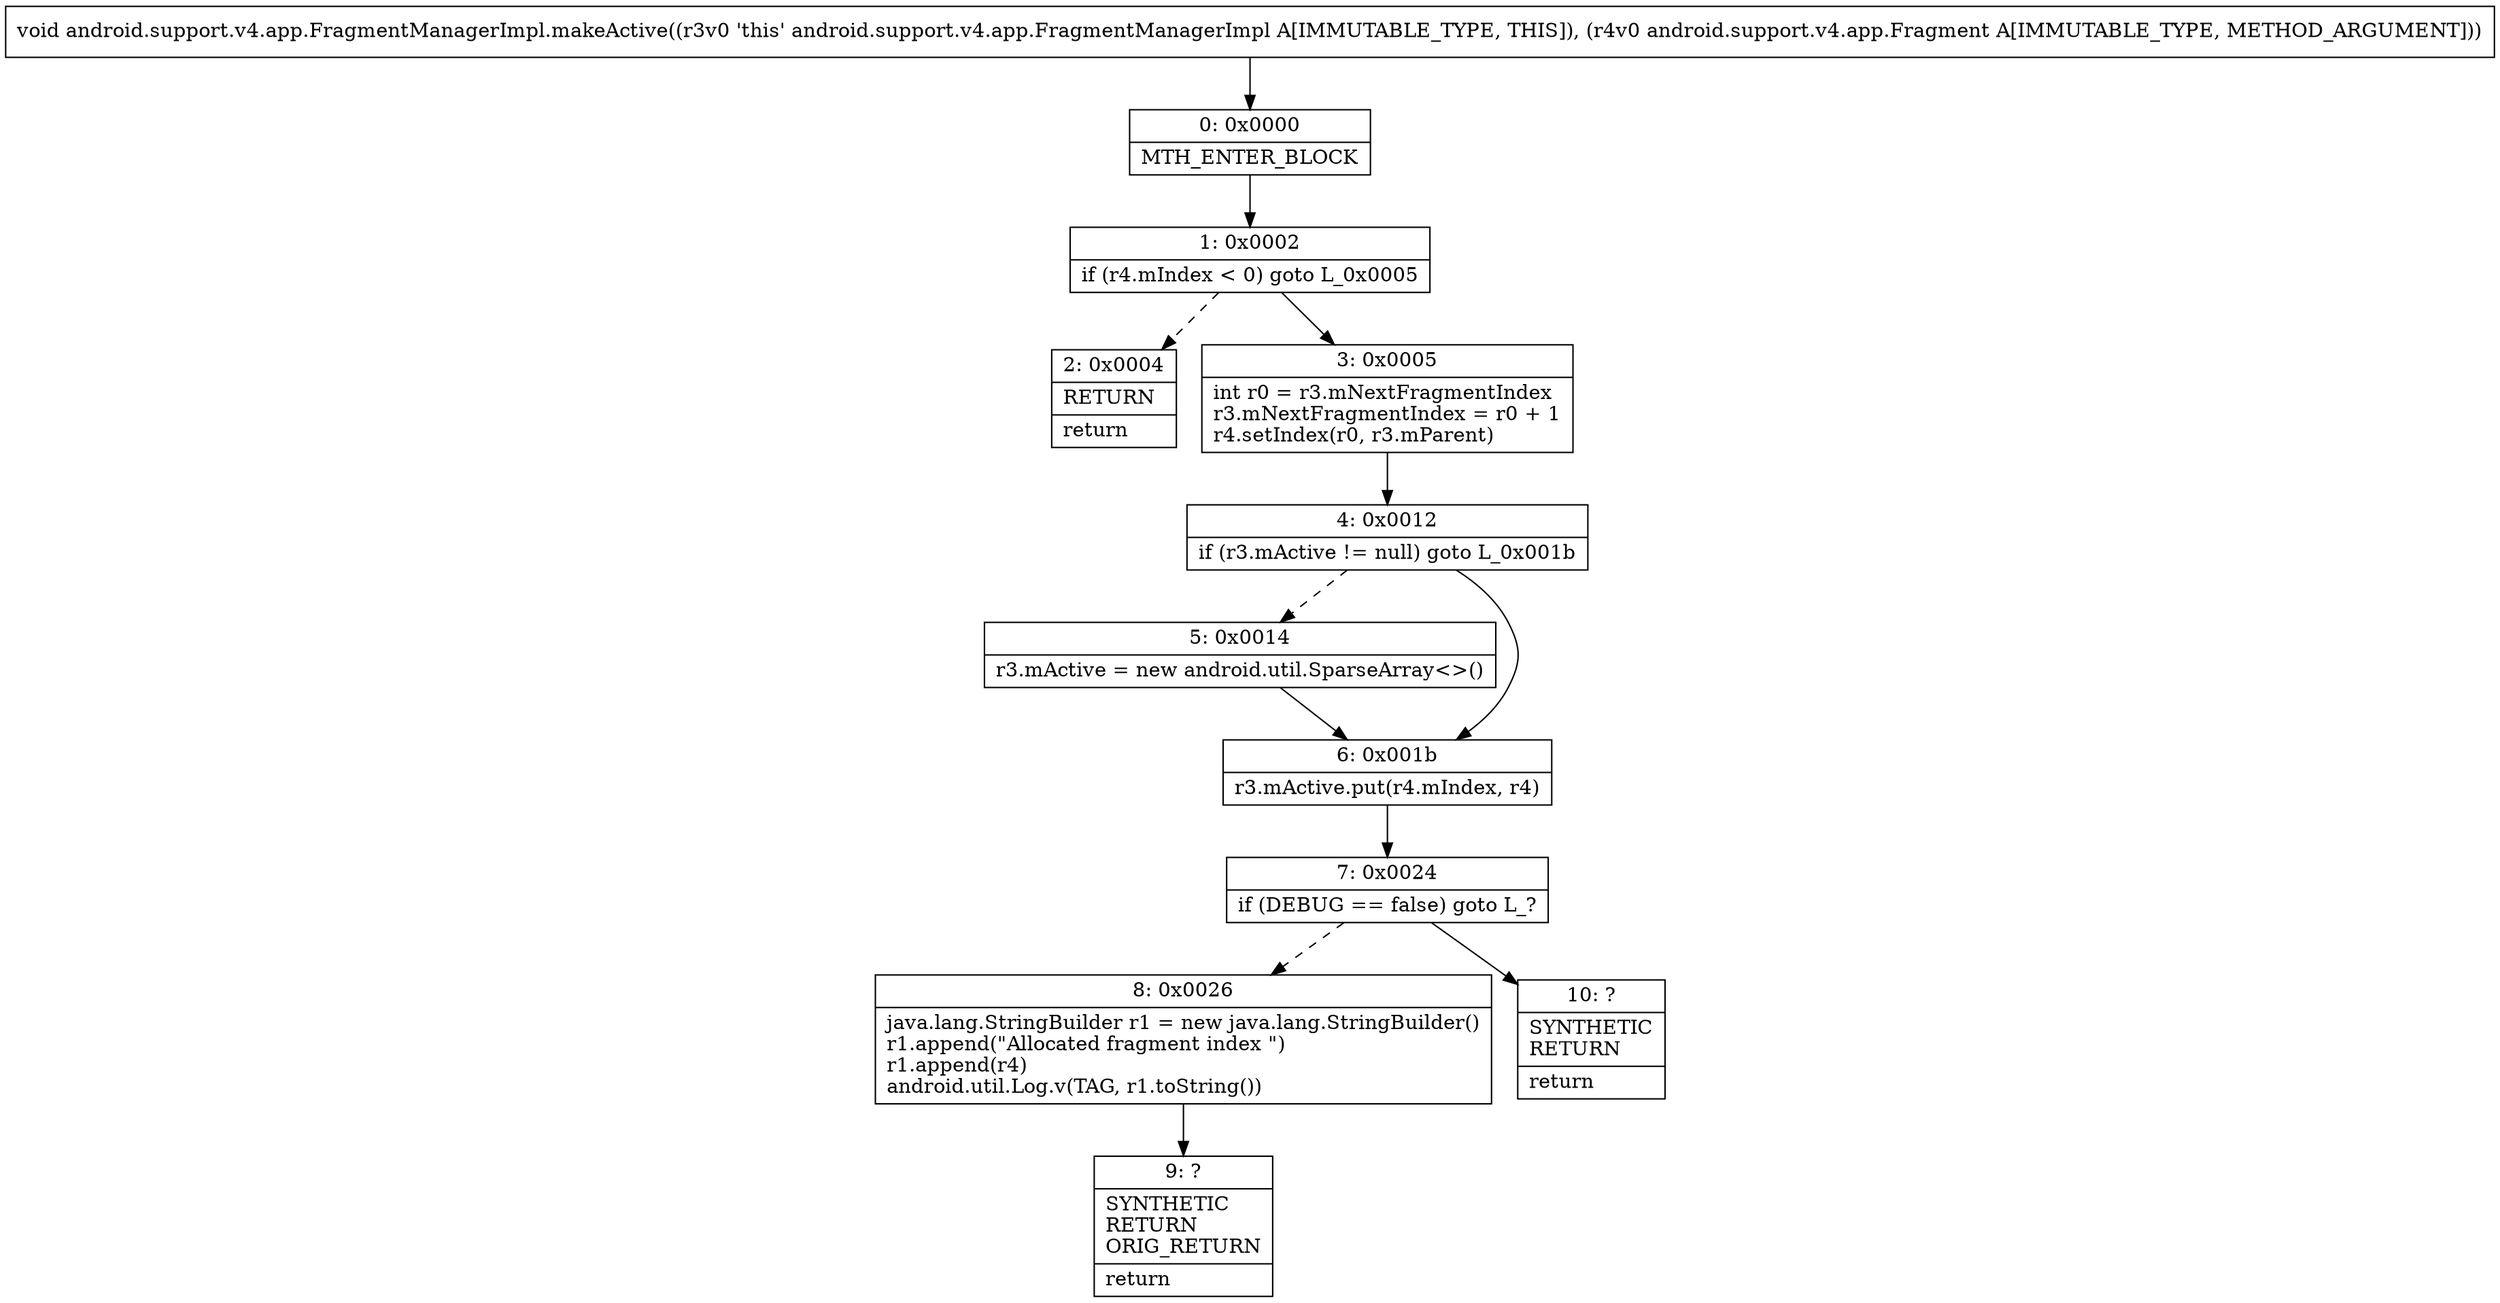 digraph "CFG forandroid.support.v4.app.FragmentManagerImpl.makeActive(Landroid\/support\/v4\/app\/Fragment;)V" {
Node_0 [shape=record,label="{0\:\ 0x0000|MTH_ENTER_BLOCK\l}"];
Node_1 [shape=record,label="{1\:\ 0x0002|if (r4.mIndex \< 0) goto L_0x0005\l}"];
Node_2 [shape=record,label="{2\:\ 0x0004|RETURN\l|return\l}"];
Node_3 [shape=record,label="{3\:\ 0x0005|int r0 = r3.mNextFragmentIndex\lr3.mNextFragmentIndex = r0 + 1\lr4.setIndex(r0, r3.mParent)\l}"];
Node_4 [shape=record,label="{4\:\ 0x0012|if (r3.mActive != null) goto L_0x001b\l}"];
Node_5 [shape=record,label="{5\:\ 0x0014|r3.mActive = new android.util.SparseArray\<\>()\l}"];
Node_6 [shape=record,label="{6\:\ 0x001b|r3.mActive.put(r4.mIndex, r4)\l}"];
Node_7 [shape=record,label="{7\:\ 0x0024|if (DEBUG == false) goto L_?\l}"];
Node_8 [shape=record,label="{8\:\ 0x0026|java.lang.StringBuilder r1 = new java.lang.StringBuilder()\lr1.append(\"Allocated fragment index \")\lr1.append(r4)\landroid.util.Log.v(TAG, r1.toString())\l}"];
Node_9 [shape=record,label="{9\:\ ?|SYNTHETIC\lRETURN\lORIG_RETURN\l|return\l}"];
Node_10 [shape=record,label="{10\:\ ?|SYNTHETIC\lRETURN\l|return\l}"];
MethodNode[shape=record,label="{void android.support.v4.app.FragmentManagerImpl.makeActive((r3v0 'this' android.support.v4.app.FragmentManagerImpl A[IMMUTABLE_TYPE, THIS]), (r4v0 android.support.v4.app.Fragment A[IMMUTABLE_TYPE, METHOD_ARGUMENT])) }"];
MethodNode -> Node_0;
Node_0 -> Node_1;
Node_1 -> Node_2[style=dashed];
Node_1 -> Node_3;
Node_3 -> Node_4;
Node_4 -> Node_5[style=dashed];
Node_4 -> Node_6;
Node_5 -> Node_6;
Node_6 -> Node_7;
Node_7 -> Node_8[style=dashed];
Node_7 -> Node_10;
Node_8 -> Node_9;
}

